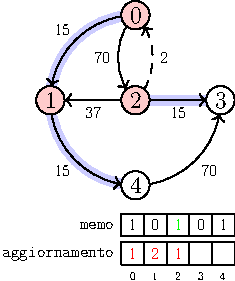 unitsize(.5cm);

void draw_node(pair pos, string text, bool active = false) {
	path c = circle(pos, .5);
	
	if(active) fill(c, rgb(1,.8,.8));
	else fill(c, white);
	
	draw(c, black);
	label(text, pos);
}

void draw_edge(path edge, string text, align al = NoAlign, int status = 0) {
	pair a = relpoint(edge, 0);
	pair b = relpoint(edge, 1);

	real time_a = intersect(edge, circle(a, .5))[0];
	real time_b = intersect(edge, circle(b, .5))[0];

	path sub = subpath(edge, time_a, time_b);
	pair mid = midpoint(sub);
	
	label(scale(.7) * text, mid, al);

    if (status == 2)
	    draw(edge, rgb(.8,.8,1) + linewidth(5));
	if (status == 1)
	    draw(sub, dashed, arrow = EndArrow(TeXHead, size = 1.5));
	else
	    draw(sub, arrow = EndArrow(TeXHead, size = 1.5));
}

void draw_table(string[] num_memo, string[] num_agg, bool[] col_memo, bool[] col_agg) {
    int i;
    
    draw((-0.5,-4.8) -- (3.5,-4.8) -- (3.5,-4) -- (-0.5,-4));
    draw((-0.5,-5.8) -- (3.5,-5.8) -- (3.5,-5) -- (-0.5,-5));
    
    for (i = 0; i < 5; i = i + 1) {
        draw((i * 0.8 - 0.5,-4) .. (i * 0.8 - 0.5,-4.8));
        draw((i * 0.8 - 0.5,-5) .. (i * 0.8 - 0.5,-5.8));
        
        label(scale(.5) * (string)i, (i * 0.8 - 0.1,-5.8), S);
        
        if (col_memo[i])
            label(scale(.7) * num_memo[i], (i * 0.8 - 0.1,-4.4), rgb(0,1,0));
        else
            label(scale(.7) * num_memo[i], (i * 0.8 - 0.1,-4.4));
        
        if (col_agg[i])
            label(scale(.7) * num_agg[i], (i * 0.8 - 0.1,-5.4), rgb(1,0,0));
        else
            label(scale(.7) * num_agg[i], (i * 0.8 - 0.1,-5.4));
    }
    
    label(scale(.7) * "\tt memo", (-0.5,-4.4), W);
    label(scale(.7) * "\tt aggiornamento", (-0.5,-5.4), W);
}

pair n0 = (0,3);
pair n1 = (-3,0);
pair n2 = (0,0);
pair n3 = (3,0);
pair n4 = (0,-3);

string[] num_memo = {"1", "0", "1", "0", "1"};
string[] num_agg = {"1", "2", "1", "", ""};
bool[] col_memo = {false, false, true, false, false};
bool[] col_agg = {true, true, true, false, false};

draw_edge(n0{left} .. {down}n1, "15", NW, 2);
draw_edge(n0{down-right} .. {down-left}n2, "70", W, 0);
draw_edge(n1{down} .. {right}n4, "15", SW, 2);
draw_edge(n2 .. n1, "37", S, 0);
draw_edge(n2{up-left} .. {up-right}n0, "2", E, 1);
draw_edge(n2 .. n3, "15", S, 2);
draw_edge(n4{right} .. {up}n3, "70", SE, 0);

draw_node(n0, "0", true);
draw_node(n1, "1", true);
draw_node(n2, "2", true);
draw_node(n3, "3");
draw_node(n4, "4");

draw_table(num_memo, num_agg, col_memo, col_agg);